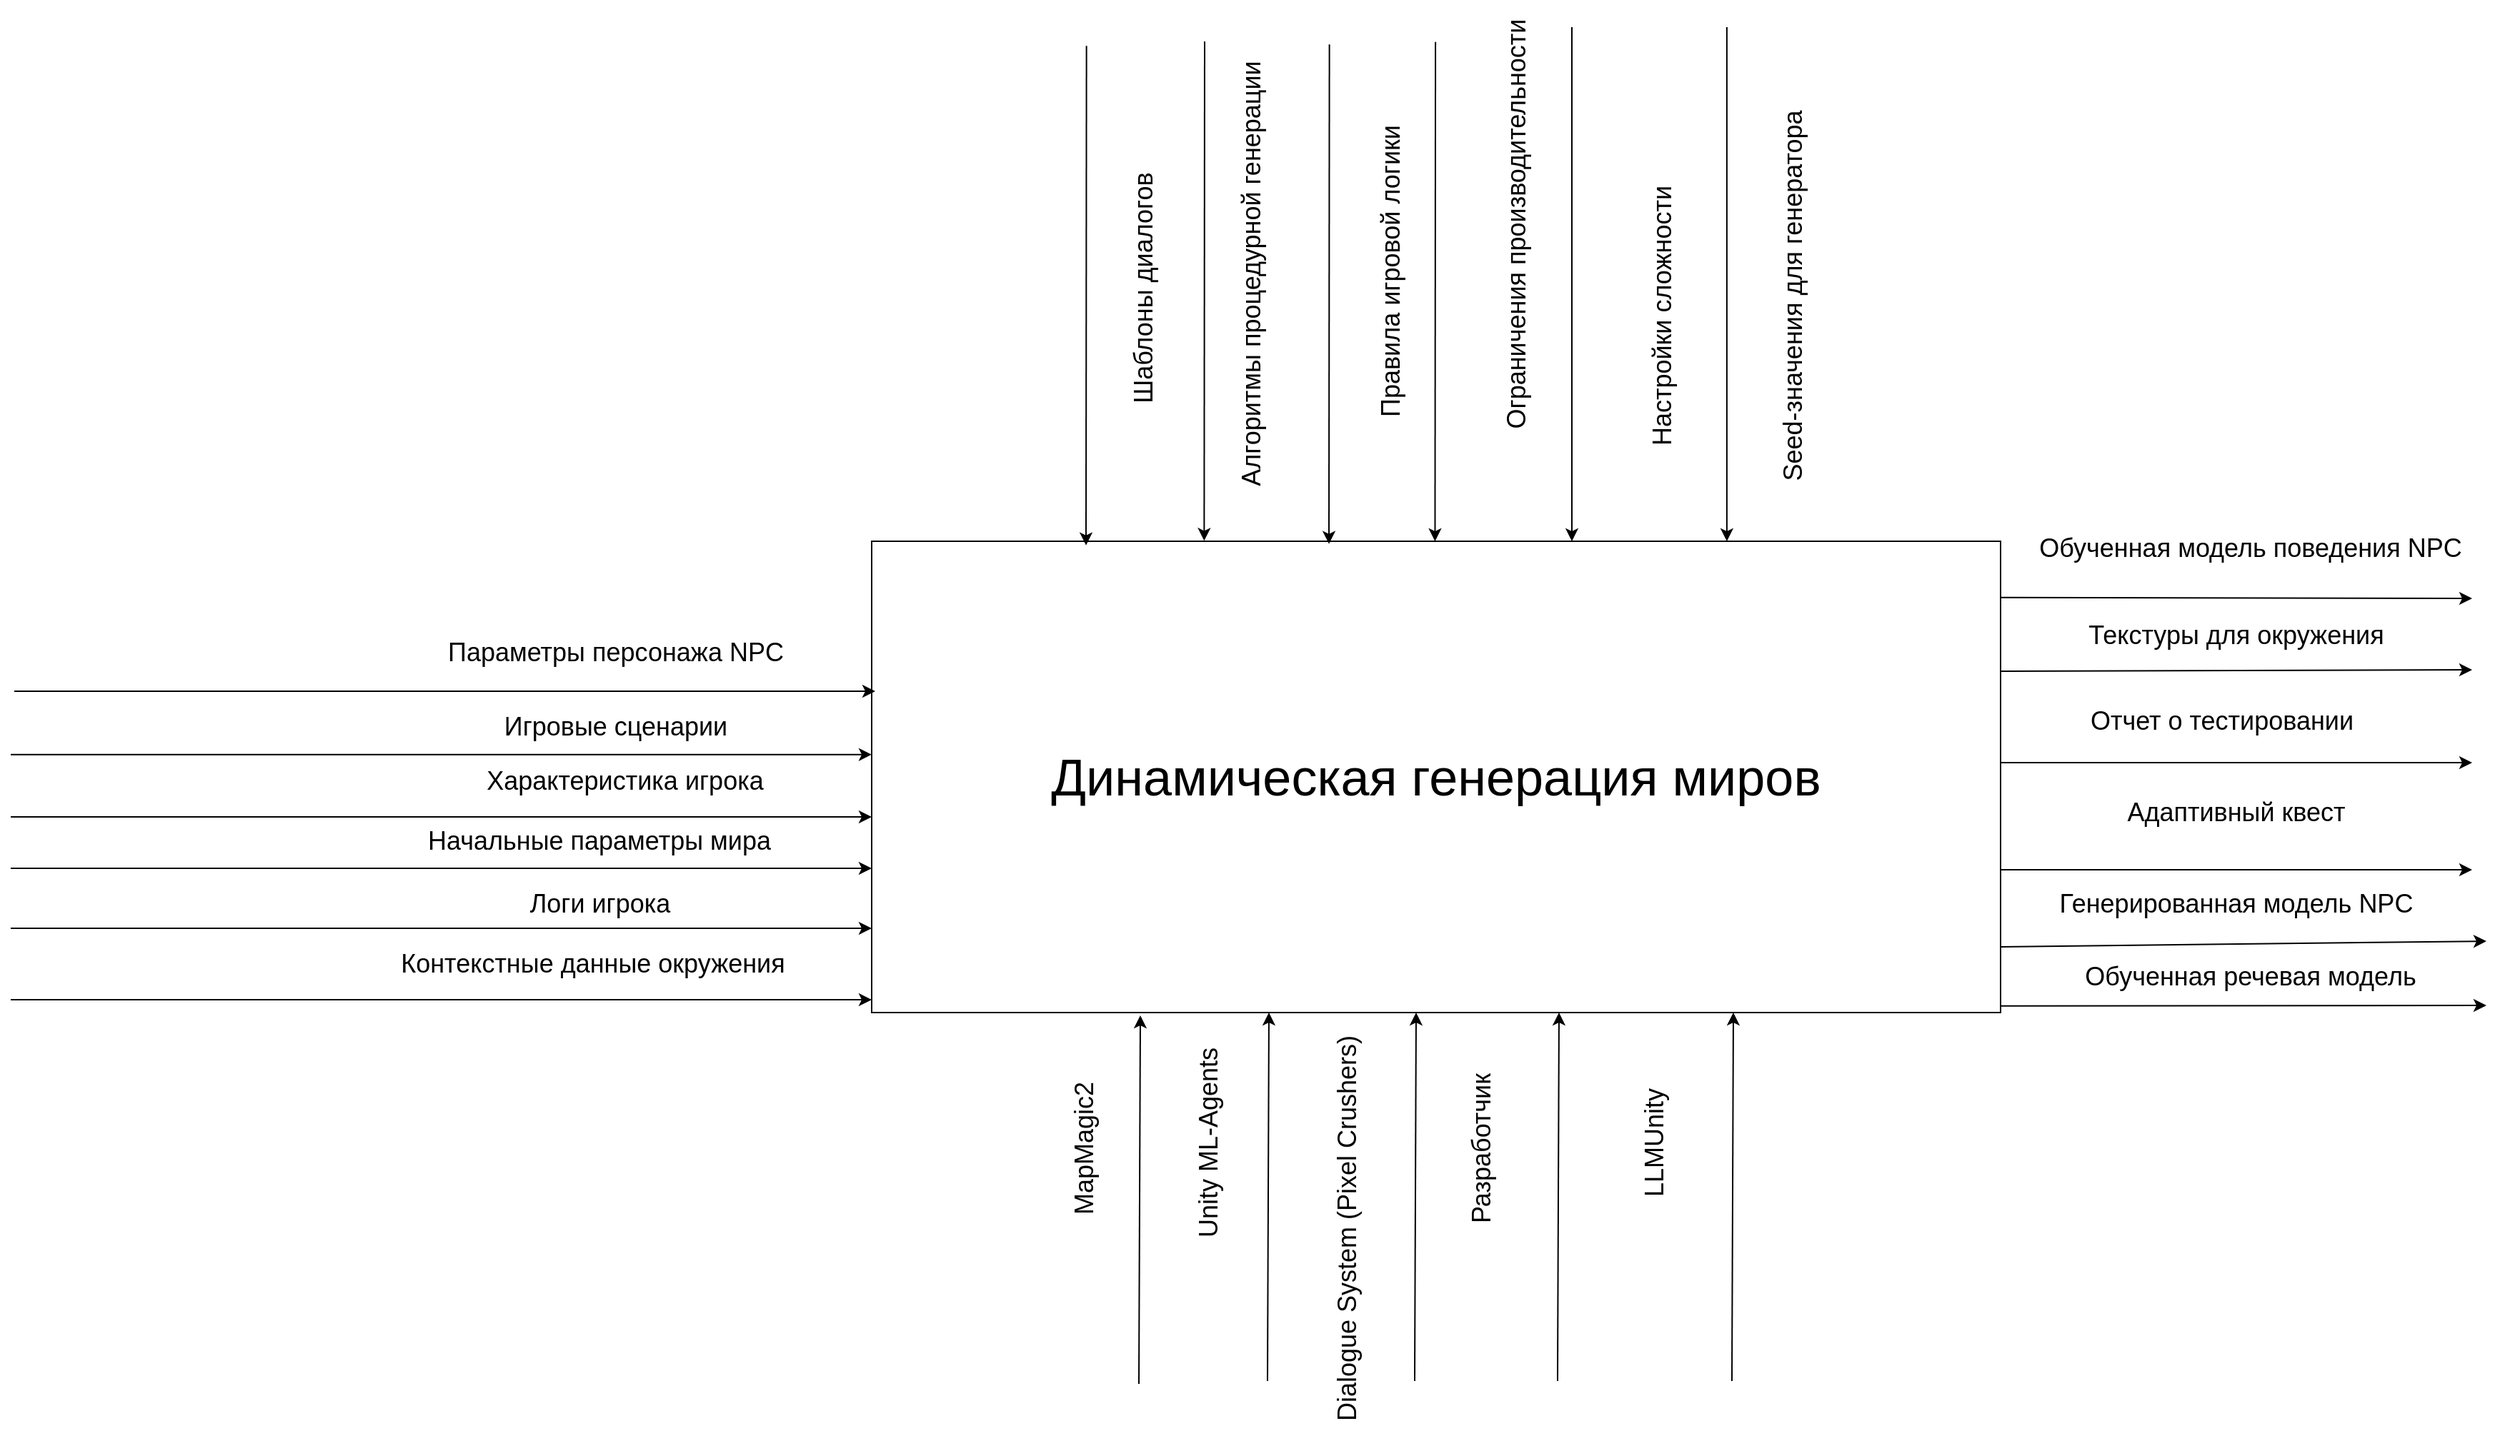 <mxfile version="28.1.2">
  <diagram name="Страница — 1" id="FVOtbzwShO8xb_7S_Tpv">
    <mxGraphModel dx="2722" dy="2307" grid="1" gridSize="10" guides="1" tooltips="1" connect="1" arrows="1" fold="1" page="1" pageScale="1" pageWidth="827" pageHeight="1169" math="0" shadow="0">
      <root>
        <mxCell id="0" />
        <mxCell id="1" parent="0" />
        <mxCell id="W-LGx0gPhZcoC32mYa0W-1" value="&lt;font style=&quot;font-size: 36px;&quot;&gt;Динамическая генерация миров&lt;/font&gt;" style="rounded=0;whiteSpace=wrap;html=1;" parent="1" vertex="1">
          <mxGeometry x="-120" y="290" width="790" height="330" as="geometry" />
        </mxCell>
        <mxCell id="W-LGx0gPhZcoC32mYa0W-5" value="&lt;font style=&quot;font-size: 18px;&quot;&gt;Ограничения производительности&lt;/font&gt;" style="text;html=1;align=center;verticalAlign=middle;whiteSpace=wrap;rounded=0;rotation=-90;" parent="1" vertex="1">
          <mxGeometry x="174.25" y="52.75" width="313.5" height="30" as="geometry" />
        </mxCell>
        <mxCell id="OWpaZHNzUhLOPfv6ZXrJ-3" value="&lt;font style=&quot;font-size: 18px;&quot;&gt;Настройки сложности&lt;/font&gt;" style="text;html=1;align=center;verticalAlign=middle;whiteSpace=wrap;rounded=0;rotation=-90;" parent="1" vertex="1">
          <mxGeometry x="293.5" y="117.5" width="279" height="30" as="geometry" />
        </mxCell>
        <mxCell id="OWpaZHNzUhLOPfv6ZXrJ-11" value="" style="endArrow=classic;html=1;rounded=0;entryX=0.192;entryY=-0.001;entryDx=0;entryDy=0;entryPerimeter=0;" parent="1" edge="1">
          <mxGeometry width="50" height="50" relative="1" as="geometry">
            <mxPoint x="113" y="-60" as="sourcePoint" />
            <mxPoint x="112.68" y="289.67" as="targetPoint" />
          </mxGeometry>
        </mxCell>
        <mxCell id="OWpaZHNzUhLOPfv6ZXrJ-18" value="&lt;font style=&quot;font-size: 18px;&quot;&gt;Шаблоны диалогов&lt;/font&gt;" style="text;html=1;align=center;verticalAlign=middle;whiteSpace=wrap;rounded=0;rotation=-90;" parent="1" vertex="1">
          <mxGeometry x="-20" y="87.5" width="180" height="50" as="geometry" />
        </mxCell>
        <mxCell id="OWpaZHNzUhLOPfv6ZXrJ-19" value="&lt;font style=&quot;font-size: 18px;&quot;&gt;Игровые сценарии&lt;/font&gt;" style="text;html=1;align=center;verticalAlign=middle;whiteSpace=wrap;rounded=0;" parent="1" vertex="1">
          <mxGeometry x="-389.5" y="395" width="180" height="50" as="geometry" />
        </mxCell>
        <mxCell id="OWpaZHNzUhLOPfv6ZXrJ-20" value="&lt;font style=&quot;font-size: 18px;&quot;&gt;Алгоритмы процедурной генерации&lt;/font&gt;" style="text;html=1;align=center;verticalAlign=middle;whiteSpace=wrap;rounded=0;rotation=-90;" parent="1" vertex="1">
          <mxGeometry x="-7" y="87.5" width="305" height="30" as="geometry" />
        </mxCell>
        <mxCell id="OWpaZHNzUhLOPfv6ZXrJ-21" value="&lt;font style=&quot;font-size: 18px;&quot;&gt;Правила игровой логики&lt;/font&gt;" style="text;html=1;align=center;verticalAlign=middle;whiteSpace=wrap;rounded=0;rotation=-90;" parent="1" vertex="1">
          <mxGeometry x="125.25" y="85.75" width="235.5" height="30" as="geometry" />
        </mxCell>
        <mxCell id="OWpaZHNzUhLOPfv6ZXrJ-22" value="&lt;font style=&quot;font-size: 18px;&quot;&gt;Seed-значения для генератора&lt;/font&gt;" style="text;whiteSpace=wrap;html=1;align=center;rotation=-90;" parent="1" vertex="1">
          <mxGeometry x="388" y="93" width="290" height="50" as="geometry" />
        </mxCell>
        <mxCell id="OWpaZHNzUhLOPfv6ZXrJ-26" value="&lt;font style=&quot;font-size: 18px;&quot;&gt;Характеристика игрока&lt;/font&gt;" style="text;html=1;align=center;verticalAlign=middle;whiteSpace=wrap;rounded=0;" parent="1" vertex="1">
          <mxGeometry x="-413" y="433" width="241" height="50" as="geometry" />
        </mxCell>
        <mxCell id="OWpaZHNzUhLOPfv6ZXrJ-27" value="&lt;font style=&quot;font-size: 18px;&quot;&gt;Начальные параметры мира&lt;/font&gt;" style="text;html=1;align=center;verticalAlign=middle;whiteSpace=wrap;rounded=0;" parent="1" vertex="1">
          <mxGeometry x="-461" y="475" width="301" height="50" as="geometry" />
        </mxCell>
        <mxCell id="OWpaZHNzUhLOPfv6ZXrJ-28" value="&lt;span style=&quot;font-size: 18px;&quot;&gt;Логи игрока&lt;/span&gt;" style="text;html=1;align=center;verticalAlign=middle;whiteSpace=wrap;rounded=0;" parent="1" vertex="1">
          <mxGeometry x="-400" y="519" width="180" height="50" as="geometry" />
        </mxCell>
        <mxCell id="OWpaZHNzUhLOPfv6ZXrJ-29" value="&lt;span style=&quot;font-size: 18px;&quot;&gt;Контекстные данные окружения&lt;/span&gt;" style="text;html=1;align=center;verticalAlign=middle;whiteSpace=wrap;rounded=0;" parent="1" vertex="1">
          <mxGeometry x="-470" y="561" width="310" height="50" as="geometry" />
        </mxCell>
        <mxCell id="OWpaZHNzUhLOPfv6ZXrJ-36" value="" style="endArrow=classic;html=1;rounded=0;" parent="1" edge="1">
          <mxGeometry width="50" height="50" relative="1" as="geometry">
            <mxPoint x="670" y="329.33" as="sourcePoint" />
            <mxPoint x="1000" y="330" as="targetPoint" />
          </mxGeometry>
        </mxCell>
        <mxCell id="OWpaZHNzUhLOPfv6ZXrJ-37" value="" style="endArrow=classic;html=1;rounded=0;" parent="1" edge="1">
          <mxGeometry width="50" height="50" relative="1" as="geometry">
            <mxPoint x="670" y="381" as="sourcePoint" />
            <mxPoint x="1000" y="380" as="targetPoint" />
          </mxGeometry>
        </mxCell>
        <mxCell id="OWpaZHNzUhLOPfv6ZXrJ-38" value="" style="endArrow=classic;html=1;rounded=0;" parent="1" edge="1">
          <mxGeometry width="50" height="50" relative="1" as="geometry">
            <mxPoint x="670" y="445" as="sourcePoint" />
            <mxPoint x="1000" y="445" as="targetPoint" />
          </mxGeometry>
        </mxCell>
        <mxCell id="OWpaZHNzUhLOPfv6ZXrJ-39" value="" style="endArrow=classic;html=1;rounded=0;" parent="1" edge="1">
          <mxGeometry width="50" height="50" relative="1" as="geometry">
            <mxPoint x="670" y="520" as="sourcePoint" />
            <mxPoint x="1000" y="520" as="targetPoint" />
          </mxGeometry>
        </mxCell>
        <mxCell id="OWpaZHNzUhLOPfv6ZXrJ-40" value="" style="endArrow=classic;html=1;rounded=0;" parent="1" edge="1">
          <mxGeometry width="50" height="50" relative="1" as="geometry">
            <mxPoint x="670" y="574" as="sourcePoint" />
            <mxPoint x="1010" y="570" as="targetPoint" />
          </mxGeometry>
        </mxCell>
        <mxCell id="OWpaZHNzUhLOPfv6ZXrJ-41" value="" style="endArrow=classic;html=1;rounded=0;" parent="1" edge="1">
          <mxGeometry width="50" height="50" relative="1" as="geometry">
            <mxPoint x="670" y="615.33" as="sourcePoint" />
            <mxPoint x="1010" y="615" as="targetPoint" />
          </mxGeometry>
        </mxCell>
        <mxCell id="OWpaZHNzUhLOPfv6ZXrJ-42" value="&lt;span style=&quot;font-size: 18px;&quot;&gt;Обученная модель поведения NPC&lt;/span&gt;" style="text;html=1;align=center;verticalAlign=middle;whiteSpace=wrap;rounded=0;" parent="1" vertex="1">
          <mxGeometry x="690" y="270" width="310" height="50" as="geometry" />
        </mxCell>
        <mxCell id="OWpaZHNzUhLOPfv6ZXrJ-43" value="&lt;span style=&quot;font-size: 18px;&quot;&gt;Текстуры для окружения&lt;/span&gt;" style="text;html=1;align=center;verticalAlign=middle;whiteSpace=wrap;rounded=0;" parent="1" vertex="1">
          <mxGeometry x="700" y="331" width="270" height="50" as="geometry" />
        </mxCell>
        <mxCell id="OWpaZHNzUhLOPfv6ZXrJ-44" value="&lt;span style=&quot;font-size: 18px;&quot;&gt;Отчет о тестировании&lt;/span&gt;" style="text;html=1;align=center;verticalAlign=middle;whiteSpace=wrap;rounded=0;" parent="1" vertex="1">
          <mxGeometry x="700" y="391" width="250" height="50" as="geometry" />
        </mxCell>
        <mxCell id="OWpaZHNzUhLOPfv6ZXrJ-45" value="&lt;span style=&quot;font-size: 18px;&quot;&gt;Адаптивный квест&lt;/span&gt;" style="text;html=1;align=center;verticalAlign=middle;whiteSpace=wrap;rounded=0;" parent="1" vertex="1">
          <mxGeometry x="745" y="455" width="180" height="50" as="geometry" />
        </mxCell>
        <mxCell id="OWpaZHNzUhLOPfv6ZXrJ-46" value="&lt;span style=&quot;font-size: 18px;&quot;&gt;Генерированная модель NPC&lt;/span&gt;" style="text;html=1;align=center;verticalAlign=middle;whiteSpace=wrap;rounded=0;" parent="1" vertex="1">
          <mxGeometry x="705" y="519" width="260" height="50" as="geometry" />
        </mxCell>
        <mxCell id="OWpaZHNzUhLOPfv6ZXrJ-47" value="&lt;span style=&quot;font-size: 18px;&quot;&gt;Обученная речевая модель&lt;/span&gt;" style="text;html=1;align=center;verticalAlign=middle;whiteSpace=wrap;rounded=0;" parent="1" vertex="1">
          <mxGeometry x="700" y="570" width="290" height="50" as="geometry" />
        </mxCell>
        <mxCell id="OWpaZHNzUhLOPfv6ZXrJ-50" value="&lt;div style=&quot;text-align: left;&quot;&gt;&lt;span style=&quot;font-size: 18px;&quot;&gt;MapMagic2&lt;/span&gt;&lt;/div&gt;" style="text;html=1;align=center;verticalAlign=middle;whiteSpace=wrap;rounded=0;rotation=-90;" parent="1" vertex="1">
          <mxGeometry x="-11" y="700" width="80" height="30" as="geometry" />
        </mxCell>
        <mxCell id="OWpaZHNzUhLOPfv6ZXrJ-52" value="&lt;div style=&quot;text-align: left;&quot;&gt;&lt;span style=&quot;font-size: 18px;&quot;&gt;Unity ML-Agents&lt;/span&gt;&lt;/div&gt;" style="text;html=1;align=center;verticalAlign=middle;whiteSpace=wrap;rounded=0;rotation=-90;" parent="1" vertex="1">
          <mxGeometry x="40" y="696" width="152" height="30" as="geometry" />
        </mxCell>
        <mxCell id="OWpaZHNzUhLOPfv6ZXrJ-54" value="&lt;div style=&quot;text-align: left;&quot;&gt;&lt;span style=&quot;font-size: 18px;&quot;&gt;Dialogue System (Pixel Crushers)&lt;/span&gt;&lt;/div&gt;" style="text;html=1;align=center;verticalAlign=middle;whiteSpace=wrap;rounded=0;rotation=-90;" parent="1" vertex="1">
          <mxGeometry x="72" y="756" width="282" height="30" as="geometry" />
        </mxCell>
        <mxCell id="OWpaZHNzUhLOPfv6ZXrJ-55" value="&lt;div style=&quot;text-align: left;&quot;&gt;&lt;span style=&quot;font-size: 18px;&quot;&gt;Разработчик&lt;/span&gt;&lt;/div&gt;" style="text;html=1;align=center;verticalAlign=middle;whiteSpace=wrap;rounded=0;rotation=-90;" parent="1" vertex="1">
          <mxGeometry x="232" y="700" width="150" height="30" as="geometry" />
        </mxCell>
        <mxCell id="OWpaZHNzUhLOPfv6ZXrJ-57" value="&lt;div style=&quot;text-align: left;&quot;&gt;&lt;span style=&quot;font-size: 18px;&quot;&gt;LLMUnity&lt;/span&gt;&lt;/div&gt;" style="text;html=1;align=center;verticalAlign=middle;whiteSpace=wrap;rounded=0;rotation=-90;" parent="1" vertex="1">
          <mxGeometry x="353" y="696" width="150" height="30" as="geometry" />
        </mxCell>
        <mxCell id="Kj6MfNfvCyC8jcDm3aih-2" value="" style="endArrow=classic;html=1;rounded=0;" edge="1" parent="1">
          <mxGeometry width="50" height="50" relative="1" as="geometry">
            <mxPoint x="67" y="880" as="sourcePoint" />
            <mxPoint x="68" y="622" as="targetPoint" />
          </mxGeometry>
        </mxCell>
        <mxCell id="Kj6MfNfvCyC8jcDm3aih-5" value="" style="endArrow=classic;html=1;rounded=0;entryX=0.192;entryY=-0.001;entryDx=0;entryDy=0;entryPerimeter=0;" edge="1" parent="1">
          <mxGeometry width="50" height="50" relative="1" as="geometry">
            <mxPoint x="370" y="-70" as="sourcePoint" />
            <mxPoint x="370" y="290" as="targetPoint" />
          </mxGeometry>
        </mxCell>
        <mxCell id="Kj6MfNfvCyC8jcDm3aih-10" value="" style="endArrow=classic;html=1;rounded=0;" edge="1" parent="1">
          <mxGeometry width="50" height="50" relative="1" as="geometry">
            <mxPoint x="157" y="878" as="sourcePoint" />
            <mxPoint x="158" y="620" as="targetPoint" />
          </mxGeometry>
        </mxCell>
        <mxCell id="Kj6MfNfvCyC8jcDm3aih-11" value="" style="endArrow=classic;html=1;rounded=0;" edge="1" parent="1">
          <mxGeometry width="50" height="50" relative="1" as="geometry">
            <mxPoint x="260" y="878" as="sourcePoint" />
            <mxPoint x="261" y="620" as="targetPoint" />
          </mxGeometry>
        </mxCell>
        <mxCell id="Kj6MfNfvCyC8jcDm3aih-12" value="" style="endArrow=classic;html=1;rounded=0;" edge="1" parent="1">
          <mxGeometry width="50" height="50" relative="1" as="geometry">
            <mxPoint x="360" y="878" as="sourcePoint" />
            <mxPoint x="361" y="620" as="targetPoint" />
          </mxGeometry>
        </mxCell>
        <mxCell id="Kj6MfNfvCyC8jcDm3aih-13" value="" style="endArrow=classic;html=1;rounded=0;" edge="1" parent="1">
          <mxGeometry width="50" height="50" relative="1" as="geometry">
            <mxPoint x="482" y="878" as="sourcePoint" />
            <mxPoint x="483" y="620" as="targetPoint" />
          </mxGeometry>
        </mxCell>
        <mxCell id="Kj6MfNfvCyC8jcDm3aih-16" value="" style="endArrow=classic;html=1;rounded=0;" edge="1" parent="1">
          <mxGeometry width="50" height="50" relative="1" as="geometry">
            <mxPoint x="-720" y="395" as="sourcePoint" />
            <mxPoint x="-117.5" y="395" as="targetPoint" />
          </mxGeometry>
        </mxCell>
        <mxCell id="Kj6MfNfvCyC8jcDm3aih-17" value="&lt;div style=&quot;color: black; background-color: transparent;&quot;&gt;&lt;span style=&quot;font-size: 18px;&quot;&gt;Параметры персонажа NPC&lt;/span&gt;&lt;/div&gt;" style="text;whiteSpace=wrap;html=1;align=center;" vertex="1" parent="1">
          <mxGeometry x="-534.5" y="351" width="470" height="40" as="geometry" />
        </mxCell>
        <mxCell id="Kj6MfNfvCyC8jcDm3aih-19" value="" style="endArrow=classic;html=1;rounded=0;" edge="1" parent="1">
          <mxGeometry width="50" height="50" relative="1" as="geometry">
            <mxPoint x="-722.5" y="439.33" as="sourcePoint" />
            <mxPoint x="-120" y="439.33" as="targetPoint" />
          </mxGeometry>
        </mxCell>
        <mxCell id="Kj6MfNfvCyC8jcDm3aih-20" value="" style="endArrow=classic;html=1;rounded=0;" edge="1" parent="1">
          <mxGeometry width="50" height="50" relative="1" as="geometry">
            <mxPoint x="-722.5" y="483" as="sourcePoint" />
            <mxPoint x="-120" y="483" as="targetPoint" />
          </mxGeometry>
        </mxCell>
        <mxCell id="Kj6MfNfvCyC8jcDm3aih-21" value="" style="endArrow=classic;html=1;rounded=0;" edge="1" parent="1">
          <mxGeometry width="50" height="50" relative="1" as="geometry">
            <mxPoint x="-722.5" y="519" as="sourcePoint" />
            <mxPoint x="-120" y="519" as="targetPoint" />
          </mxGeometry>
        </mxCell>
        <mxCell id="Kj6MfNfvCyC8jcDm3aih-22" value="" style="endArrow=classic;html=1;rounded=0;" edge="1" parent="1">
          <mxGeometry width="50" height="50" relative="1" as="geometry">
            <mxPoint x="-722.5" y="561" as="sourcePoint" />
            <mxPoint x="-120" y="561" as="targetPoint" />
          </mxGeometry>
        </mxCell>
        <mxCell id="Kj6MfNfvCyC8jcDm3aih-23" value="" style="endArrow=classic;html=1;rounded=0;" edge="1" parent="1">
          <mxGeometry width="50" height="50" relative="1" as="geometry">
            <mxPoint x="-722.5" y="611" as="sourcePoint" />
            <mxPoint x="-120" y="611" as="targetPoint" />
          </mxGeometry>
        </mxCell>
        <mxCell id="Kj6MfNfvCyC8jcDm3aih-24" value="" style="endArrow=classic;html=1;rounded=0;entryX=0.192;entryY=-0.001;entryDx=0;entryDy=0;entryPerimeter=0;" edge="1" parent="1">
          <mxGeometry width="50" height="50" relative="1" as="geometry">
            <mxPoint x="30.32" y="-56.84" as="sourcePoint" />
            <mxPoint x="30" y="292.83" as="targetPoint" />
          </mxGeometry>
        </mxCell>
        <mxCell id="Kj6MfNfvCyC8jcDm3aih-25" value="" style="endArrow=classic;html=1;rounded=0;entryX=0.192;entryY=-0.001;entryDx=0;entryDy=0;entryPerimeter=0;" edge="1" parent="1">
          <mxGeometry width="50" height="50" relative="1" as="geometry">
            <mxPoint x="200.32" y="-57.84" as="sourcePoint" />
            <mxPoint x="200" y="291.83" as="targetPoint" />
          </mxGeometry>
        </mxCell>
        <mxCell id="Kj6MfNfvCyC8jcDm3aih-26" value="" style="endArrow=classic;html=1;rounded=0;entryX=0.192;entryY=-0.001;entryDx=0;entryDy=0;entryPerimeter=0;" edge="1" parent="1">
          <mxGeometry width="50" height="50" relative="1" as="geometry">
            <mxPoint x="274.55" y="-59.67" as="sourcePoint" />
            <mxPoint x="274.23" y="290" as="targetPoint" />
          </mxGeometry>
        </mxCell>
        <mxCell id="Kj6MfNfvCyC8jcDm3aih-27" value="" style="endArrow=classic;html=1;rounded=0;entryX=0.192;entryY=-0.001;entryDx=0;entryDy=0;entryPerimeter=0;" edge="1" parent="1">
          <mxGeometry width="50" height="50" relative="1" as="geometry">
            <mxPoint x="478.46" y="-70" as="sourcePoint" />
            <mxPoint x="478.46" y="290" as="targetPoint" />
          </mxGeometry>
        </mxCell>
      </root>
    </mxGraphModel>
  </diagram>
</mxfile>

